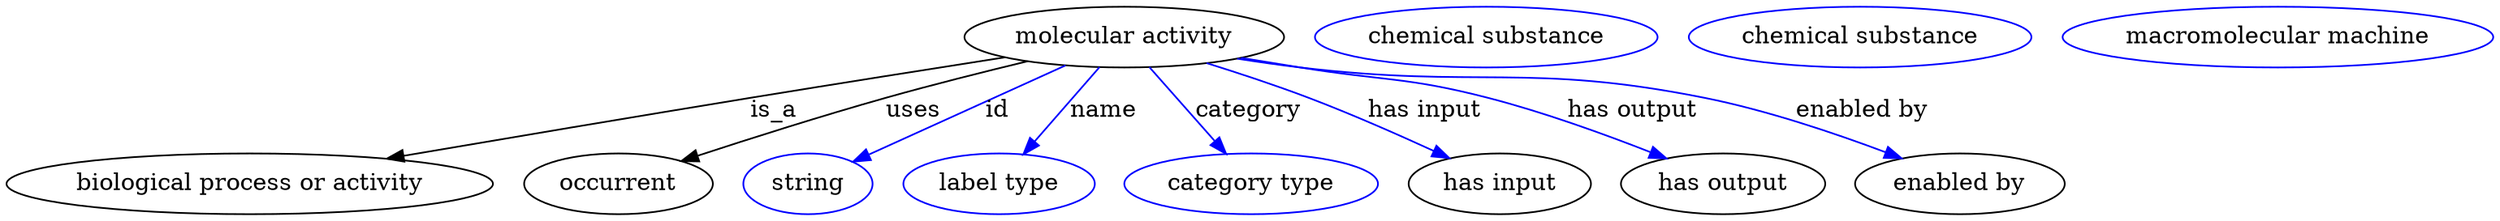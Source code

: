 digraph {
	graph [bb="0,0,1186.5,123"];
	node [label="\N"];
	"molecular activity"	[height=0.5,
		label="molecular activity",
		pos="536.09,105",
		width=2.0943];
	"biological process or activity"	[height=0.5,
		pos="113.09,18",
		width=3.1414];
	"molecular activity" -> "biological process or activity"	[label=is_a,
		lp="367.09,61.5",
		pos="e,178.8,32.722 479.31,93.123 443.86,86.293 397.3,77.245 356.09,69 300,57.777 236.71,44.742 188.79,34.796"];
	occurrent	[height=0.5,
		pos="288.09,18",
		width=1.2277];
	"molecular activity" -> occurrent	[label=uses,
		lp="434.09,61.5",
		pos="e,318.77,31.04 490.4,90.648 469.49,84.363 444.44,76.592 422.09,69 390.26,58.187 354.62,44.828 328.11,34.639"];
	id	[color=blue,
		height=0.5,
		label=string,
		pos="381.09,18",
		width=0.84854];
	"molecular activity" -> id	[color=blue,
		label=id,
		lp="473.59,61.5",
		pos="e,402.74,30.87 507.3,88.211 480.08,73.287 439.39,50.972 411.62,35.742",
		style=solid];
	name	[color=blue,
		height=0.5,
		label="label type",
		pos="475.09,18",
		width=1.2638];
	"molecular activity" -> name	[color=blue,
		label=name,
		lp="525.59,61.5",
		pos="e,486.91,35.469 524.04,87.207 515.12,74.786 502.84,57.673 492.81,43.697",
		style=solid];
	category	[color=blue,
		height=0.5,
		label="category type",
		pos="597.09,18",
		width=1.6249];
	"molecular activity" -> category	[color=blue,
		label=category,
		lp="594.59,61.5",
		pos="e,585.06,35.758 548.14,87.207 557,74.866 569.18,57.894 579.17,43.967",
		style=solid];
	"has input"	[height=0.5,
		pos="716.09,18",
		width=1.1916];
	"molecular activity" -> "has input"	[color=blue,
		label="has input",
		lp="676.09,61.5",
		pos="e,691.7,32.859 574.55,89.322 589.54,83.351 606.76,76.174 622.09,69 642.62,59.393 665.05,47.517 682.85,37.751",
		style=solid];
	"has output"	[height=0.5,
		pos="824.09,18",
		width=1.3179];
	"molecular activity" -> "has output"	[color=blue,
		label="has output",
		lp="774.59,61.5",
		pos="e,795.81,32.715 591.66,92.759 638.76,83.189 699.55,70.721 705.09,69 733.12,60.3 763.61,47.416 786.71,36.907",
		style=solid];
	"enabled by"	[height=0.5,
		pos="939.09,18",
		width=1.3721];
	"molecular activity" -> "enabled by"	[color=blue,
		label="enabled by",
		lp="886.09,61.5",
		pos="e,909.91,32.631 589.91,92.385 600.22,90.4 610.97,88.498 621.09,87 703.25,74.841 726.21,87.876 807.09,69 839.47,61.444 874.6,47.854 \
900.47,36.748",
		style=solid];
	"molecular activity_has input"	[color=blue,
		height=0.5,
		label="chemical substance",
		pos="709.09,105",
		width=2.2026];
	"molecular activity_has output"	[color=blue,
		height=0.5,
		label="chemical substance",
		pos="886.09,105",
		width=2.2026];
	"molecular activity_enabled by"	[color=blue,
		height=0.5,
		label="macromolecular machine",
		pos="1085.1,105",
		width=2.8164];
}
